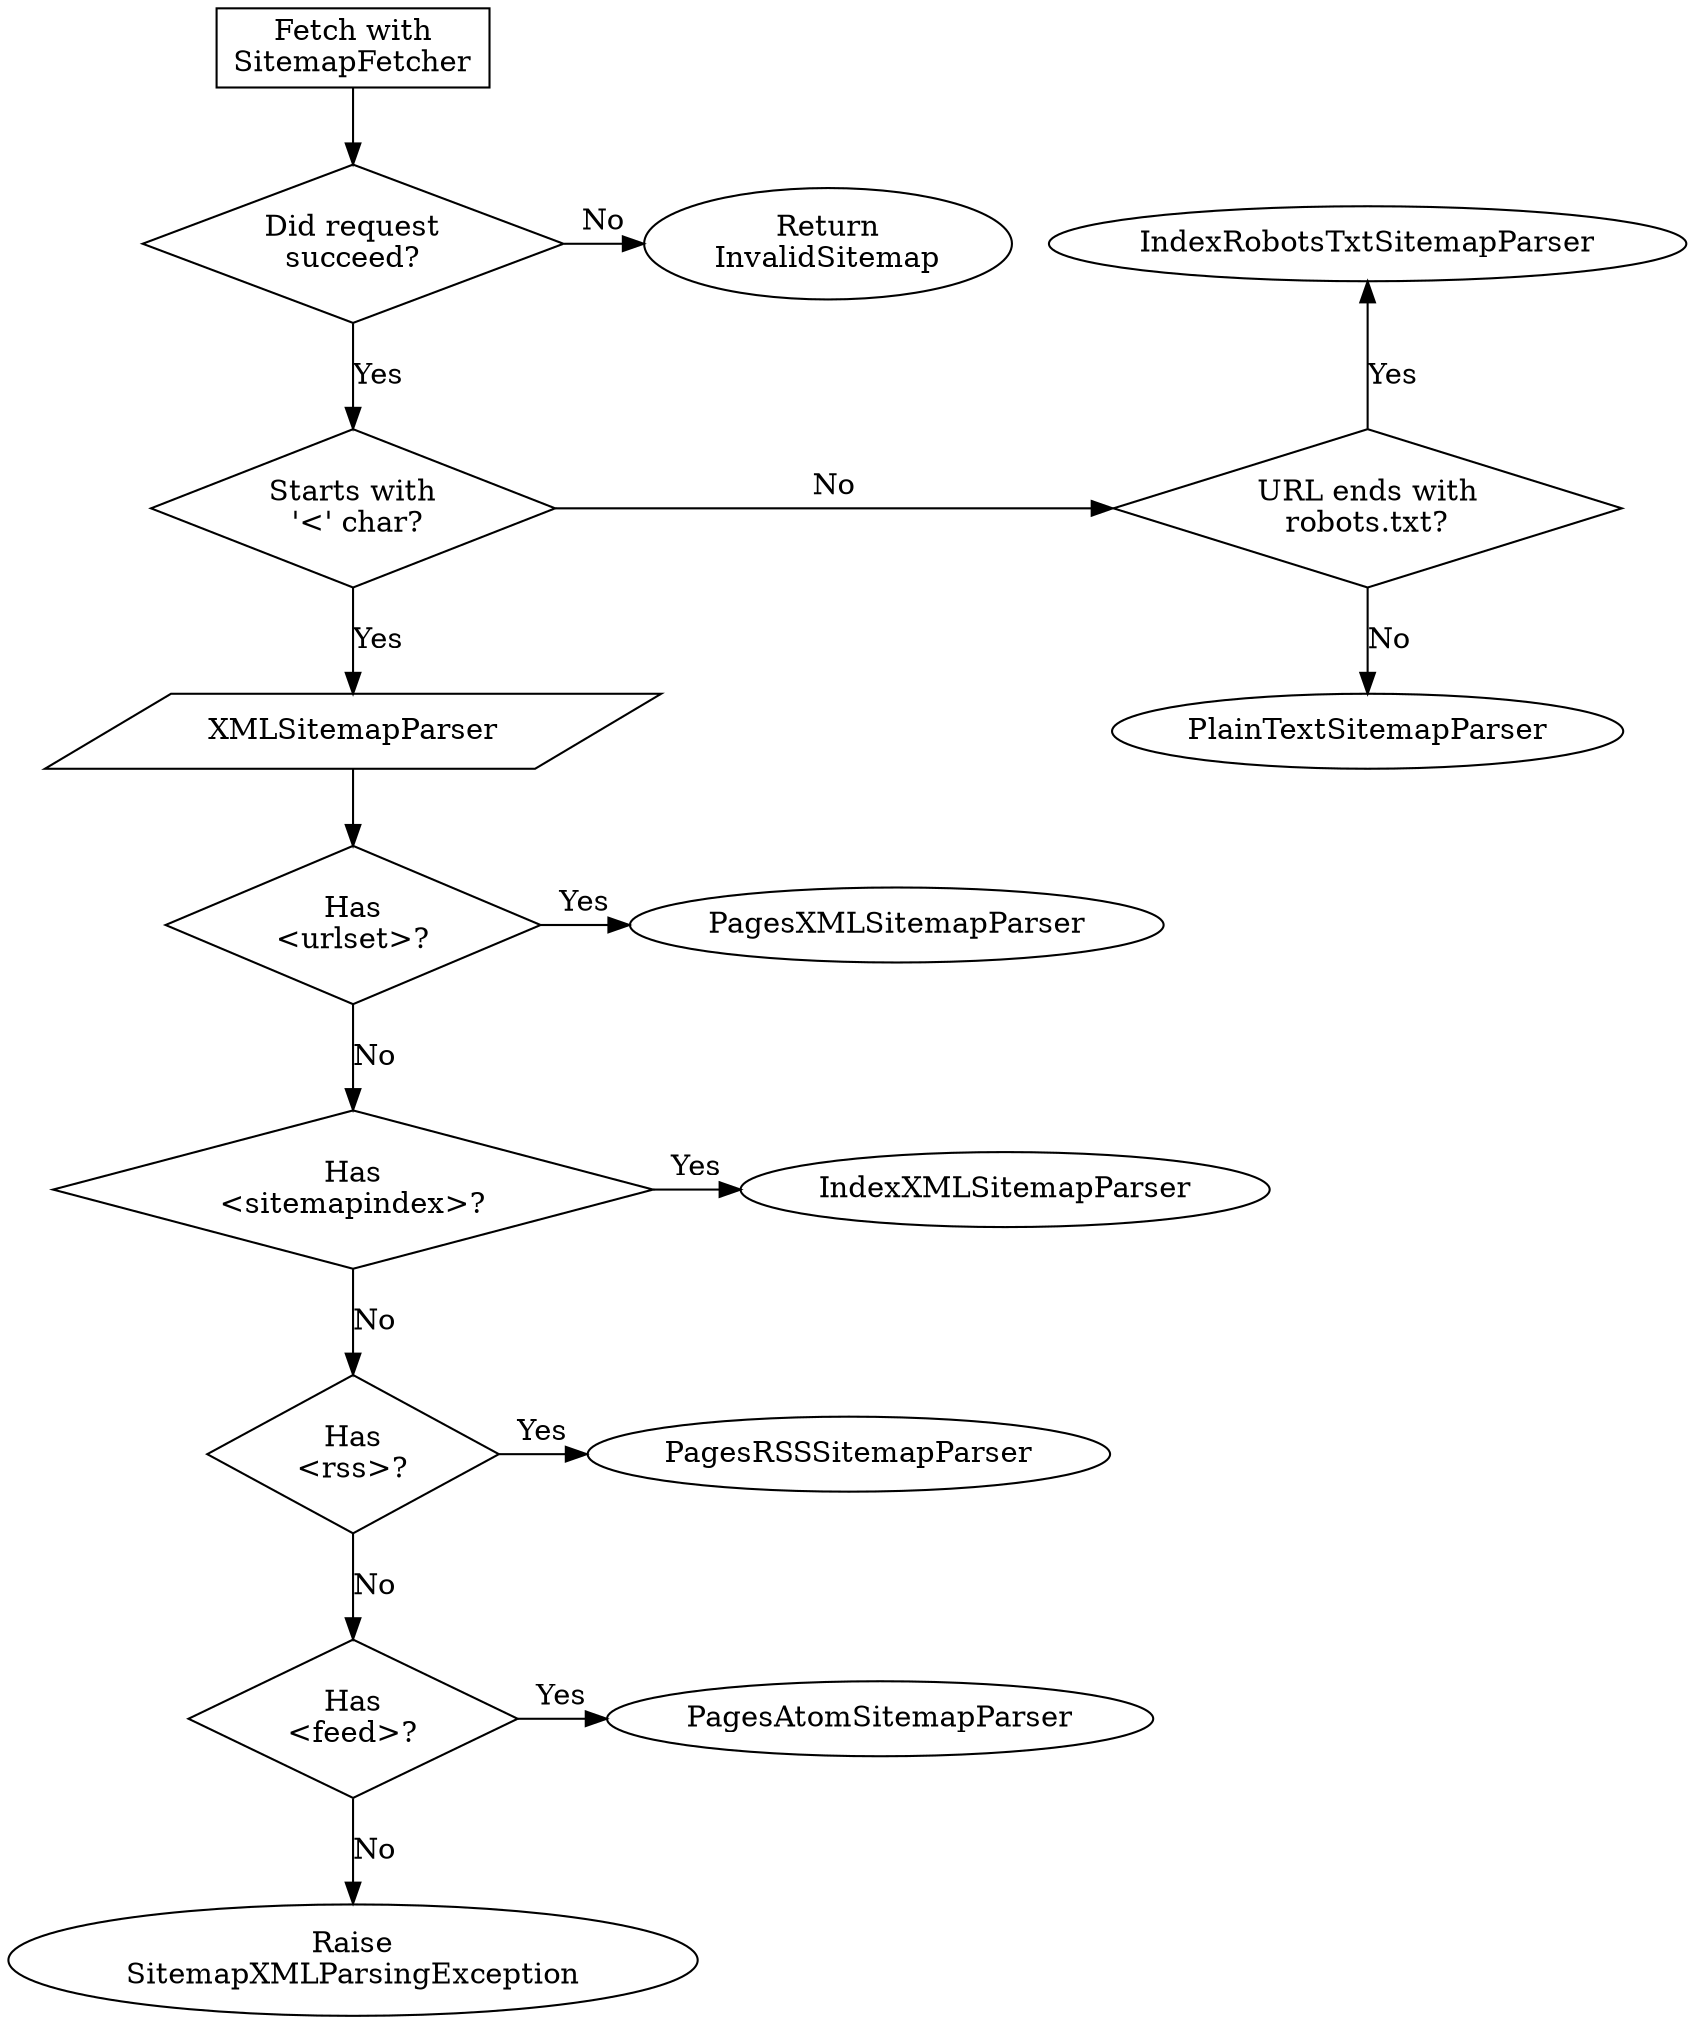 strict digraph {

    fetch [
        shape = "rect"
        group=main
        xref=":class:`~usp.fetch_parse.SitemapFetcher`"
        label= "Fetch with\nSitemapFetcher"
    ]

    httpsucc [
        label="Did request\nsucceed?"
        shape=diamond;
                group=main

    ]

    fetch -> httpsucc

    returninvalid [
        xref=":class:`~usp.objects.sitemap.InvalidSitemap`"
        label = "Return\nInvalidSitemap"
    ]

    httpsucc -> returninvalid [label="No"]

    {
        rank=same;
        httpsucc; returninvalid; userobots;
    }

    seemsxml [
        label="Starts with\n '<' char?"
        shape=diamond
        group=main
    ]
    httpsucc -> seemsxml [label="Yes"]

    isrobots [
        label="URL ends with\nrobots.txt?"
        shape=diamond
        group=robots
    ]
    seemsxml -> isrobots [label="No"]

    {rank=same;
    seemsxml;isrobots;
    }

    useplaintext [
        label="PlainTextSitemapParser"
        group=robots
        xref=":class:`~usp.fetch_parse.PlainTextSitemapParser`"
    ]

    isrobots -> useplaintext [label="No"]

    userobots [
        xref=":class:`~usp.fetch_parse.IndexRobotsTxtSitemapParser`"
        label="IndexRobotsTxtSitemapParser"
        group=robots
    ]
    isrobots -> userobots [label="Yes"]


    xmlparse [
        xref=":class:`~usp.fetch_parse.XMLSitemapParser`"
        label="XMLSitemapParser",
        shape="parallelogram"
        group=main
    ]
    seemsxml -> xmlparse [label="Yes"]

    isurlset [
        label="Has\n<urlset>?"
        shape="diamond"
    ]
    xmlparse -> isurlset

    concretepages [
        xref=":class:`~usp.fetch_parse.PagesXMLSitemapParser`"
        label="PagesXMLSitemapParser"
    ]
    isurlset -> concretepages [label="Yes"]

    {rank=same;
    isurlset;concretepages;
    }

    issitemapindex [
        label="Has\n<sitemapindex>?"
        shape=diamond
    ]
    isurlset -> issitemapindex [label="No"]

    concreteindex [
        xref=":class:`~usp.fetch_parse.IndexXMLSitemapParser`"
        label="IndexXMLSitemapParser"
    ]
    issitemapindex -> concreteindex [label="Yes"]

    {rank=same;
    issitemapindex;concreteindex
    }

    isrss [
        label="Has\n<rss>?"
        shape=diamond
    ]
    issitemapindex -> isrss [label="No"]

    concreterss [
        xref=":class:`~usp.fetch_parse.PagesRSSSitemapParser`"
        label="PagesRSSSitemapParser"
    ]
    isrss -> concreterss [label="Yes"]

    {rank=same;
    isrss; concreterss;
    }

    isatom [
        label="Has\n<feed>?"
        shape=diamond
    ]
    isrss -> isatom [label="No"]

    concreteatom [
        xref=":class:`~usp.fetch_parse.PagesAtomSitemapParser`"
        label="PagesAtomSitemapParser"
    ]
    isatom -> concreteatom [label="Yes"]

    {rank=same;
    isatom; concreteatom;
    }

    error [
        xref=":class:`~usp.exceptions.SitemapXMLParsingException`"
        label="Raise\nSitemapXMLParsingException"
    ]
    isatom -> error [label="No"]
}